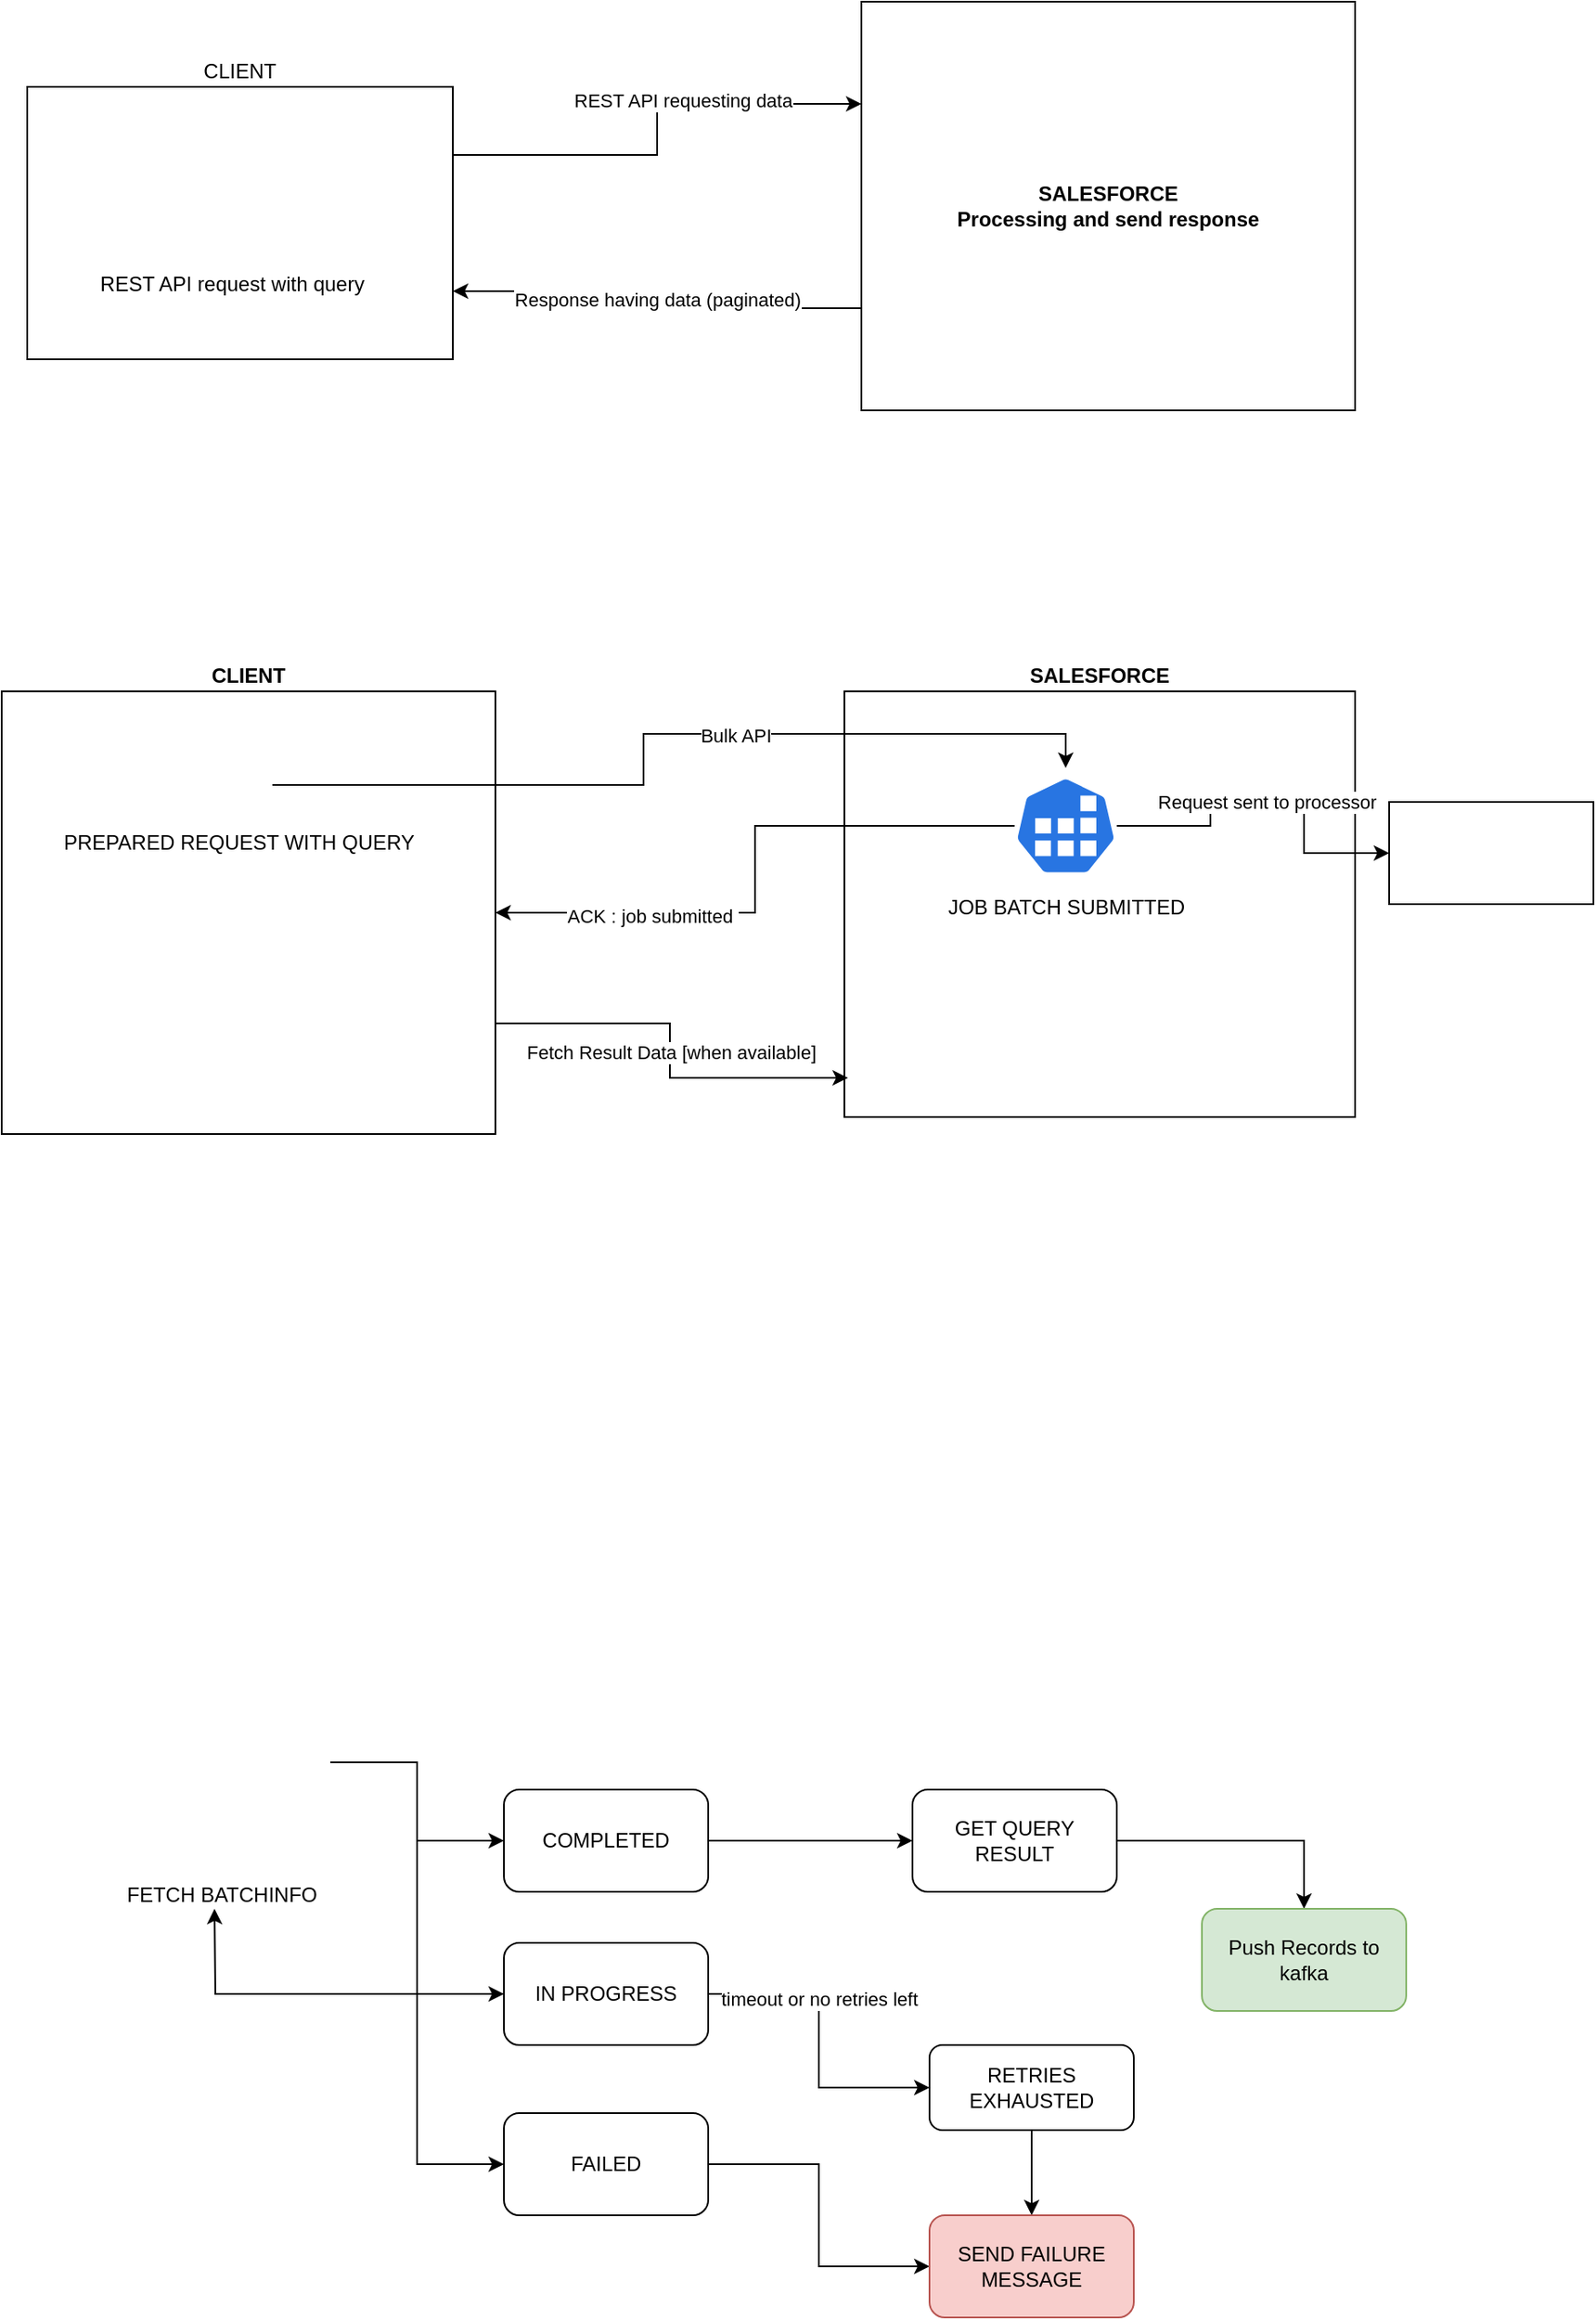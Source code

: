 <mxfile version="16.5.3" type="github">
  <diagram id="LYB9x2LhMzJ_m4hAoZJ_" name="Page-1">
    <mxGraphModel dx="899" dy="1789" grid="1" gridSize="10" guides="1" tooltips="1" connect="1" arrows="1" fold="1" page="1" pageScale="1" pageWidth="827" pageHeight="1169" math="0" shadow="0">
      <root>
        <mxCell id="0" />
        <mxCell id="1" parent="0" />
        <mxCell id="XpGsC2M0asoflnFfjqxH-44" style="edgeStyle=orthogonalEdgeStyle;rounded=0;orthogonalLoop=1;jettySize=auto;html=1;exitX=1;exitY=0.25;exitDx=0;exitDy=0;entryX=0;entryY=0.25;entryDx=0;entryDy=0;" edge="1" parent="1" source="XpGsC2M0asoflnFfjqxH-41" target="XpGsC2M0asoflnFfjqxH-42">
          <mxGeometry relative="1" as="geometry" />
        </mxCell>
        <mxCell id="XpGsC2M0asoflnFfjqxH-45" value="REST API requesting data" style="edgeLabel;html=1;align=center;verticalAlign=middle;resizable=0;points=[];" vertex="1" connectable="0" parent="XpGsC2M0asoflnFfjqxH-44">
          <mxGeometry x="0.217" y="2" relative="1" as="geometry">
            <mxPoint as="offset" />
          </mxGeometry>
        </mxCell>
        <mxCell id="XpGsC2M0asoflnFfjqxH-41" value="CLIENT" style="rounded=0;whiteSpace=wrap;html=1;labelPosition=center;verticalLabelPosition=top;align=center;verticalAlign=bottom;" vertex="1" parent="1">
          <mxGeometry x="170" y="-590" width="250" height="160" as="geometry" />
        </mxCell>
        <mxCell id="XpGsC2M0asoflnFfjqxH-34" value="&lt;b&gt;SALESFORCE&lt;/b&gt;" style="rounded=0;whiteSpace=wrap;html=1;labelPosition=center;verticalLabelPosition=top;align=center;verticalAlign=bottom;" vertex="1" parent="1">
          <mxGeometry x="650" y="-235" width="300" height="250" as="geometry" />
        </mxCell>
        <mxCell id="XpGsC2M0asoflnFfjqxH-47" value="Fetch Result Data [when available]" style="edgeStyle=orthogonalEdgeStyle;rounded=0;orthogonalLoop=1;jettySize=auto;html=1;exitX=1;exitY=0.75;exitDx=0;exitDy=0;entryX=0.007;entryY=0.908;entryDx=0;entryDy=0;entryPerimeter=0;" edge="1" parent="1" source="XpGsC2M0asoflnFfjqxH-33" target="XpGsC2M0asoflnFfjqxH-34">
          <mxGeometry relative="1" as="geometry" />
        </mxCell>
        <mxCell id="XpGsC2M0asoflnFfjqxH-33" value="&lt;b&gt;CLIENT&lt;/b&gt;" style="rounded=0;whiteSpace=wrap;html=1;labelPosition=center;verticalLabelPosition=top;align=center;verticalAlign=bottom;" vertex="1" parent="1">
          <mxGeometry x="155" y="-235" width="290" height="260" as="geometry" />
        </mxCell>
        <mxCell id="XpGsC2M0asoflnFfjqxH-16" style="edgeStyle=orthogonalEdgeStyle;rounded=0;orthogonalLoop=1;jettySize=auto;html=1;entryX=0.5;entryY=0;entryDx=0;entryDy=0;" edge="1" parent="1" source="XpGsC2M0asoflnFfjqxH-1" target="XpGsC2M0asoflnFfjqxH-7">
          <mxGeometry relative="1" as="geometry" />
        </mxCell>
        <mxCell id="XpGsC2M0asoflnFfjqxH-1" value="RETRIES EXHAUSTED" style="rounded=1;whiteSpace=wrap;html=1;" vertex="1" parent="1">
          <mxGeometry x="700" y="560" width="120" height="50" as="geometry" />
        </mxCell>
        <mxCell id="XpGsC2M0asoflnFfjqxH-12" style="edgeStyle=orthogonalEdgeStyle;rounded=0;orthogonalLoop=1;jettySize=auto;html=1;" edge="1" parent="1" source="XpGsC2M0asoflnFfjqxH-3" target="XpGsC2M0asoflnFfjqxH-11">
          <mxGeometry relative="1" as="geometry" />
        </mxCell>
        <mxCell id="XpGsC2M0asoflnFfjqxH-3" value="COMPLETED" style="rounded=1;whiteSpace=wrap;html=1;" vertex="1" parent="1">
          <mxGeometry x="450" y="410" width="120" height="60" as="geometry" />
        </mxCell>
        <mxCell id="XpGsC2M0asoflnFfjqxH-9" style="edgeStyle=orthogonalEdgeStyle;rounded=0;orthogonalLoop=1;jettySize=auto;html=1;entryX=0;entryY=0.5;entryDx=0;entryDy=0;" edge="1" parent="1" source="XpGsC2M0asoflnFfjqxH-4" target="XpGsC2M0asoflnFfjqxH-1">
          <mxGeometry relative="1" as="geometry" />
        </mxCell>
        <mxCell id="XpGsC2M0asoflnFfjqxH-10" value="timeout or no retries left" style="edgeLabel;html=1;align=center;verticalAlign=middle;resizable=0;points=[];" vertex="1" connectable="0" parent="XpGsC2M0asoflnFfjqxH-9">
          <mxGeometry x="-0.267" relative="1" as="geometry">
            <mxPoint as="offset" />
          </mxGeometry>
        </mxCell>
        <mxCell id="XpGsC2M0asoflnFfjqxH-48" style="edgeStyle=orthogonalEdgeStyle;rounded=0;orthogonalLoop=1;jettySize=auto;html=1;verticalAlign=middle;" edge="1" parent="1" source="XpGsC2M0asoflnFfjqxH-4">
          <mxGeometry relative="1" as="geometry">
            <mxPoint x="280" y="480" as="targetPoint" />
          </mxGeometry>
        </mxCell>
        <mxCell id="XpGsC2M0asoflnFfjqxH-4" value="IN PROGRESS" style="rounded=1;whiteSpace=wrap;html=1;" vertex="1" parent="1">
          <mxGeometry x="450" y="500" width="120" height="60" as="geometry" />
        </mxCell>
        <mxCell id="XpGsC2M0asoflnFfjqxH-8" value="" style="edgeStyle=orthogonalEdgeStyle;rounded=0;orthogonalLoop=1;jettySize=auto;html=1;" edge="1" parent="1" source="XpGsC2M0asoflnFfjqxH-5" target="XpGsC2M0asoflnFfjqxH-7">
          <mxGeometry relative="1" as="geometry" />
        </mxCell>
        <mxCell id="XpGsC2M0asoflnFfjqxH-5" value="FAILED" style="rounded=1;whiteSpace=wrap;html=1;" vertex="1" parent="1">
          <mxGeometry x="450" y="600" width="120" height="60" as="geometry" />
        </mxCell>
        <mxCell id="XpGsC2M0asoflnFfjqxH-7" value="SEND FAILURE MESSAGE" style="rounded=1;whiteSpace=wrap;html=1;fillColor=#f8cecc;strokeColor=#b85450;" vertex="1" parent="1">
          <mxGeometry x="700" y="660" width="120" height="60" as="geometry" />
        </mxCell>
        <mxCell id="XpGsC2M0asoflnFfjqxH-15" value="" style="edgeStyle=orthogonalEdgeStyle;rounded=0;orthogonalLoop=1;jettySize=auto;html=1;" edge="1" parent="1" source="XpGsC2M0asoflnFfjqxH-11" target="XpGsC2M0asoflnFfjqxH-14">
          <mxGeometry relative="1" as="geometry" />
        </mxCell>
        <mxCell id="XpGsC2M0asoflnFfjqxH-11" value="GET QUERY RESULT" style="rounded=1;whiteSpace=wrap;html=1;" vertex="1" parent="1">
          <mxGeometry x="690" y="410" width="120" height="60" as="geometry" />
        </mxCell>
        <mxCell id="XpGsC2M0asoflnFfjqxH-14" value="Push Records to kafka" style="rounded=1;whiteSpace=wrap;html=1;fillColor=#d5e8d4;strokeColor=#82b366;" vertex="1" parent="1">
          <mxGeometry x="860" y="480" width="120" height="60" as="geometry" />
        </mxCell>
        <mxCell id="XpGsC2M0asoflnFfjqxH-25" style="edgeStyle=orthogonalEdgeStyle;rounded=0;orthogonalLoop=1;jettySize=auto;html=1;entryX=0;entryY=0.5;entryDx=0;entryDy=0;" edge="1" parent="1" source="XpGsC2M0asoflnFfjqxH-23" target="XpGsC2M0asoflnFfjqxH-3">
          <mxGeometry relative="1" as="geometry" />
        </mxCell>
        <mxCell id="XpGsC2M0asoflnFfjqxH-26" style="edgeStyle=orthogonalEdgeStyle;rounded=0;orthogonalLoop=1;jettySize=auto;html=1;entryX=0;entryY=0.5;entryDx=0;entryDy=0;verticalAlign=top;" edge="1" parent="1" source="XpGsC2M0asoflnFfjqxH-23" target="XpGsC2M0asoflnFfjqxH-4">
          <mxGeometry relative="1" as="geometry" />
        </mxCell>
        <mxCell id="XpGsC2M0asoflnFfjqxH-27" style="edgeStyle=orthogonalEdgeStyle;rounded=0;orthogonalLoop=1;jettySize=auto;html=1;entryX=0;entryY=0.5;entryDx=0;entryDy=0;" edge="1" parent="1" source="XpGsC2M0asoflnFfjqxH-23" target="XpGsC2M0asoflnFfjqxH-5">
          <mxGeometry relative="1" as="geometry" />
        </mxCell>
        <mxCell id="XpGsC2M0asoflnFfjqxH-23" value="FETCH BATCHINFO" style="shape=image;html=1;verticalAlign=top;verticalLabelPosition=bottom;labelBackgroundColor=#ffffff;imageAspect=0;aspect=fixed;image=https://cdn4.iconfinder.com/data/icons/evil-icons-user-interface/64/download-128.png;direction=south;" vertex="1" parent="1">
          <mxGeometry x="220" y="330" width="128" height="128" as="geometry" />
        </mxCell>
        <mxCell id="XpGsC2M0asoflnFfjqxH-35" style="edgeStyle=orthogonalEdgeStyle;rounded=0;orthogonalLoop=1;jettySize=auto;html=1;entryX=1;entryY=0.5;entryDx=0;entryDy=0;" edge="1" parent="1" source="XpGsC2M0asoflnFfjqxH-28" target="XpGsC2M0asoflnFfjqxH-33">
          <mxGeometry relative="1" as="geometry" />
        </mxCell>
        <mxCell id="XpGsC2M0asoflnFfjqxH-36" value="ACK : job submitted&amp;nbsp;" style="edgeLabel;html=1;align=center;verticalAlign=middle;resizable=0;points=[];" vertex="1" connectable="0" parent="XpGsC2M0asoflnFfjqxH-35">
          <mxGeometry x="0.483" y="2" relative="1" as="geometry">
            <mxPoint as="offset" />
          </mxGeometry>
        </mxCell>
        <mxCell id="XpGsC2M0asoflnFfjqxH-38" value="Request sent to processor" style="edgeStyle=orthogonalEdgeStyle;rounded=0;orthogonalLoop=1;jettySize=auto;html=1;entryX=0;entryY=0.5;entryDx=0;entryDy=0;" edge="1" parent="1" source="XpGsC2M0asoflnFfjqxH-28" target="XpGsC2M0asoflnFfjqxH-39">
          <mxGeometry relative="1" as="geometry">
            <mxPoint x="970" y="-150" as="targetPoint" />
            <Array as="points">
              <mxPoint x="865" y="-156" />
              <mxPoint x="865" y="-170" />
              <mxPoint x="920" y="-170" />
              <mxPoint x="920" y="-140" />
            </Array>
          </mxGeometry>
        </mxCell>
        <mxCell id="XpGsC2M0asoflnFfjqxH-28" value="JOB BATCH SUBMITTED" style="sketch=0;html=1;dashed=0;whitespace=wrap;fillColor=#2875E2;strokeColor=#ffffff;points=[[0.005,0.63,0],[0.1,0.2,0],[0.9,0.2,0],[0.5,0,0],[0.995,0.63,0],[0.72,0.99,0],[0.5,1,0],[0.28,0.99,0]];shape=mxgraph.kubernetes.icon;prIcon=job;labelPosition=center;verticalLabelPosition=bottom;align=center;verticalAlign=top;" vertex="1" parent="1">
          <mxGeometry x="750" y="-190" width="60" height="68" as="geometry" />
        </mxCell>
        <mxCell id="XpGsC2M0asoflnFfjqxH-30" style="edgeStyle=orthogonalEdgeStyle;rounded=0;orthogonalLoop=1;jettySize=auto;html=1;entryX=0.5;entryY=0;entryDx=0;entryDy=0;entryPerimeter=0;" edge="1" parent="1" source="XpGsC2M0asoflnFfjqxH-29" target="XpGsC2M0asoflnFfjqxH-28">
          <mxGeometry relative="1" as="geometry" />
        </mxCell>
        <mxCell id="XpGsC2M0asoflnFfjqxH-31" value="Bulk API" style="edgeLabel;html=1;align=center;verticalAlign=middle;resizable=0;points=[];" vertex="1" connectable="0" parent="XpGsC2M0asoflnFfjqxH-30">
          <mxGeometry x="0.168" y="-1" relative="1" as="geometry">
            <mxPoint as="offset" />
          </mxGeometry>
        </mxCell>
        <mxCell id="XpGsC2M0asoflnFfjqxH-29" value="PREPARED REQUEST WITH QUERY" style="shape=image;html=1;verticalAlign=top;verticalLabelPosition=bottom;labelBackgroundColor=#ffffff;imageAspect=0;aspect=fixed;image=https://cdn2.iconfinder.com/data/icons/gnomeicontheme/16x16/stock/data/stock_data-edit-sql-query.png" vertex="1" parent="1">
          <mxGeometry x="274" y="-200" width="40" height="40" as="geometry" />
        </mxCell>
        <mxCell id="XpGsC2M0asoflnFfjqxH-37" value="REST API request with query" style="shape=image;html=1;verticalAlign=top;verticalLabelPosition=bottom;labelBackgroundColor=#ffffff;imageAspect=0;aspect=fixed;image=https://cdn2.iconfinder.com/data/icons/gnomeicontheme/16x16/stock/data/stock_data-edit-sql-query.png" vertex="1" parent="1">
          <mxGeometry x="269" y="-530" width="42" height="42" as="geometry" />
        </mxCell>
        <mxCell id="XpGsC2M0asoflnFfjqxH-39" value="" style="rounded=0;whiteSpace=wrap;html=1;" vertex="1" parent="1">
          <mxGeometry x="970" y="-170" width="120" height="60" as="geometry" />
        </mxCell>
        <mxCell id="XpGsC2M0asoflnFfjqxH-46" value="Response having data (paginated)" style="edgeStyle=orthogonalEdgeStyle;rounded=0;orthogonalLoop=1;jettySize=auto;html=1;exitX=0;exitY=0.75;exitDx=0;exitDy=0;entryX=1;entryY=0.75;entryDx=0;entryDy=0;" edge="1" parent="1" source="XpGsC2M0asoflnFfjqxH-42" target="XpGsC2M0asoflnFfjqxH-41">
          <mxGeometry relative="1" as="geometry" />
        </mxCell>
        <mxCell id="XpGsC2M0asoflnFfjqxH-42" value="&lt;b&gt;SALESFORCE&lt;br&gt;Processing and send response&lt;br&gt;&lt;/b&gt;" style="rounded=0;whiteSpace=wrap;html=1;labelPosition=center;verticalLabelPosition=middle;align=center;verticalAlign=middle;" vertex="1" parent="1">
          <mxGeometry x="660" y="-640" width="290" height="240" as="geometry" />
        </mxCell>
      </root>
    </mxGraphModel>
  </diagram>
</mxfile>
